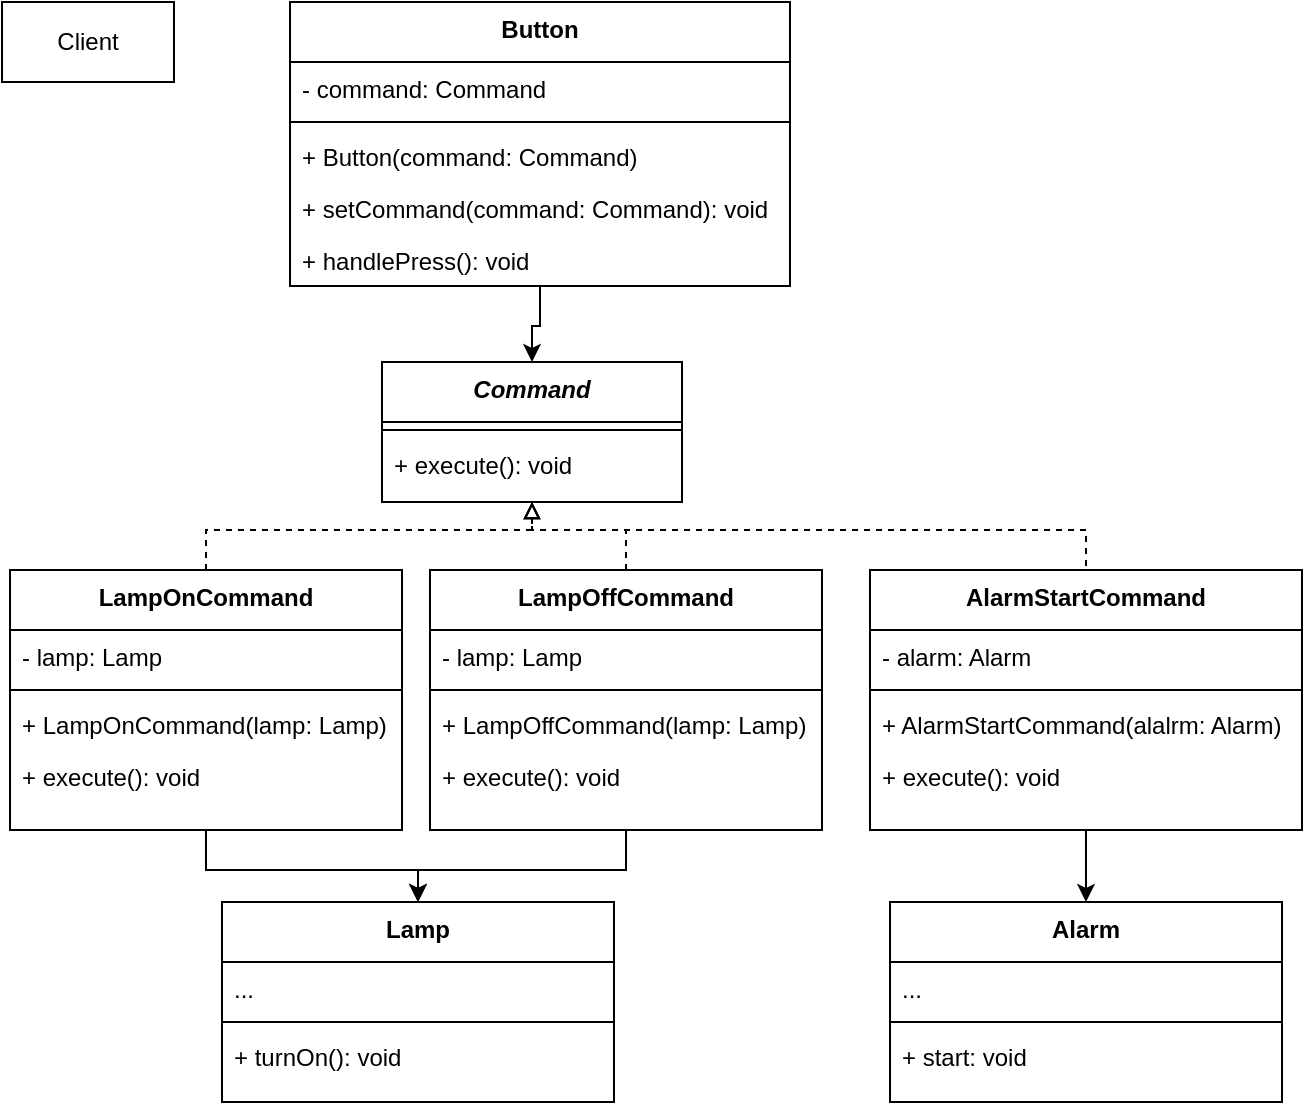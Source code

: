 <mxfile version="21.0.8" type="device"><diagram id="C5RBs43oDa-KdzZeNtuy" name="Page-1"><mxGraphModel dx="1060" dy="657" grid="1" gridSize="10" guides="1" tooltips="1" connect="1" arrows="1" fold="1" page="1" pageScale="1" pageWidth="827" pageHeight="1169" math="0" shadow="0"><root><mxCell id="WIyWlLk6GJQsqaUBKTNV-0"/><mxCell id="WIyWlLk6GJQsqaUBKTNV-1" parent="WIyWlLk6GJQsqaUBKTNV-0"/><mxCell id="qZhmMrZ-X0LNunS78Na6-20" value="Command" style="swimlane;fontStyle=3;align=center;verticalAlign=top;childLayout=stackLayout;horizontal=1;startSize=30;horizontalStack=0;resizeParent=1;resizeLast=0;collapsible=1;marginBottom=0;rounded=0;shadow=0;strokeWidth=1;swimlaneLine=1;" parent="WIyWlLk6GJQsqaUBKTNV-1" vertex="1"><mxGeometry x="210" y="190" width="150" height="70" as="geometry"><mxRectangle x="230" y="140" width="160" height="26" as="alternateBounds"/></mxGeometry></mxCell><mxCell id="qZhmMrZ-X0LNunS78Na6-22" value="" style="line;html=1;strokeWidth=1;align=left;verticalAlign=middle;spacingTop=-1;spacingLeft=3;spacingRight=3;rotatable=0;labelPosition=right;points=[];portConstraint=eastwest;" parent="qZhmMrZ-X0LNunS78Na6-20" vertex="1"><mxGeometry y="30" width="150" height="8" as="geometry"/></mxCell><mxCell id="qZhmMrZ-X0LNunS78Na6-23" value="+ execute(): void" style="text;align=left;verticalAlign=top;spacingLeft=4;spacingRight=4;overflow=hidden;rotatable=0;points=[[0,0.5],[1,0.5]];portConstraint=eastwest;" parent="qZhmMrZ-X0LNunS78Na6-20" vertex="1"><mxGeometry y="38" width="150" height="26" as="geometry"/></mxCell><mxCell id="uOwJzDuOhGrV0ZpOjB7r-35" style="edgeStyle=orthogonalEdgeStyle;rounded=0;orthogonalLoop=1;jettySize=auto;html=1;entryX=0.5;entryY=0;entryDx=0;entryDy=0;" edge="1" parent="WIyWlLk6GJQsqaUBKTNV-1" source="36ecRi3o460ckRlKINug-2" target="qZhmMrZ-X0LNunS78Na6-20"><mxGeometry relative="1" as="geometry"/></mxCell><mxCell id="36ecRi3o460ckRlKINug-2" value="Button" style="swimlane;fontStyle=1;align=center;verticalAlign=top;childLayout=stackLayout;horizontal=1;startSize=30;horizontalStack=0;resizeParent=1;resizeLast=0;collapsible=1;marginBottom=0;rounded=0;shadow=0;strokeWidth=1;swimlaneLine=1;" parent="WIyWlLk6GJQsqaUBKTNV-1" vertex="1"><mxGeometry x="164" y="10" width="250" height="142" as="geometry"><mxRectangle x="230" y="140" width="160" height="26" as="alternateBounds"/></mxGeometry></mxCell><mxCell id="36ecRi3o460ckRlKINug-3" value="- command: Command" style="text;align=left;verticalAlign=top;spacingLeft=4;spacingRight=4;overflow=hidden;rotatable=0;points=[[0,0.5],[1,0.5]];portConstraint=eastwest;" parent="36ecRi3o460ckRlKINug-2" vertex="1"><mxGeometry y="30" width="250" height="26" as="geometry"/></mxCell><mxCell id="36ecRi3o460ckRlKINug-4" value="" style="line;html=1;strokeWidth=1;align=left;verticalAlign=middle;spacingTop=-1;spacingLeft=3;spacingRight=3;rotatable=0;labelPosition=right;points=[];portConstraint=eastwest;" parent="36ecRi3o460ckRlKINug-2" vertex="1"><mxGeometry y="56" width="250" height="8" as="geometry"/></mxCell><mxCell id="36ecRi3o460ckRlKINug-5" value="+ Button(command: Command)" style="text;align=left;verticalAlign=top;spacingLeft=4;spacingRight=4;overflow=hidden;rotatable=0;points=[[0,0.5],[1,0.5]];portConstraint=eastwest;" parent="36ecRi3o460ckRlKINug-2" vertex="1"><mxGeometry y="64" width="250" height="26" as="geometry"/></mxCell><mxCell id="uOwJzDuOhGrV0ZpOjB7r-0" value="+ setCommand(command: Command): void" style="text;align=left;verticalAlign=top;spacingLeft=4;spacingRight=4;overflow=hidden;rotatable=0;points=[[0,0.5],[1,0.5]];portConstraint=eastwest;" vertex="1" parent="36ecRi3o460ckRlKINug-2"><mxGeometry y="90" width="250" height="26" as="geometry"/></mxCell><mxCell id="uOwJzDuOhGrV0ZpOjB7r-1" value="+ handlePress(): void" style="text;align=left;verticalAlign=top;spacingLeft=4;spacingRight=4;overflow=hidden;rotatable=0;points=[[0,0.5],[1,0.5]];portConstraint=eastwest;" vertex="1" parent="36ecRi3o460ckRlKINug-2"><mxGeometry y="116" width="250" height="26" as="geometry"/></mxCell><mxCell id="36ecRi3o460ckRlKINug-8" value="Client" style="rounded=0;whiteSpace=wrap;html=1;" parent="WIyWlLk6GJQsqaUBKTNV-1" vertex="1"><mxGeometry x="20" y="10" width="86" height="40" as="geometry"/></mxCell><mxCell id="uOwJzDuOhGrV0ZpOjB7r-28" style="edgeStyle=orthogonalEdgeStyle;rounded=0;orthogonalLoop=1;jettySize=auto;html=1;entryX=0.5;entryY=1;entryDx=0;entryDy=0;dashed=1;endArrow=block;endFill=0;" edge="1" parent="WIyWlLk6GJQsqaUBKTNV-1" source="uOwJzDuOhGrV0ZpOjB7r-2" target="qZhmMrZ-X0LNunS78Na6-20"><mxGeometry relative="1" as="geometry"><Array as="points"><mxPoint x="122" y="274"/><mxPoint x="285" y="274"/></Array></mxGeometry></mxCell><mxCell id="uOwJzDuOhGrV0ZpOjB7r-32" style="edgeStyle=orthogonalEdgeStyle;rounded=0;orthogonalLoop=1;jettySize=auto;html=1;" edge="1" parent="WIyWlLk6GJQsqaUBKTNV-1" source="uOwJzDuOhGrV0ZpOjB7r-2" target="uOwJzDuOhGrV0ZpOjB7r-19"><mxGeometry relative="1" as="geometry"/></mxCell><mxCell id="uOwJzDuOhGrV0ZpOjB7r-2" value="LampOnCommand&#10;" style="swimlane;fontStyle=1;align=center;verticalAlign=top;childLayout=stackLayout;horizontal=1;startSize=30;horizontalStack=0;resizeParent=1;resizeLast=0;collapsible=1;marginBottom=0;rounded=0;shadow=0;strokeWidth=1;swimlaneLine=1;" vertex="1" parent="WIyWlLk6GJQsqaUBKTNV-1"><mxGeometry x="24" y="294" width="196" height="130" as="geometry"><mxRectangle x="230" y="140" width="160" height="26" as="alternateBounds"/></mxGeometry></mxCell><mxCell id="uOwJzDuOhGrV0ZpOjB7r-3" value="- lamp: Lamp" style="text;align=left;verticalAlign=top;spacingLeft=4;spacingRight=4;overflow=hidden;rotatable=0;points=[[0,0.5],[1,0.5]];portConstraint=eastwest;" vertex="1" parent="uOwJzDuOhGrV0ZpOjB7r-2"><mxGeometry y="30" width="196" height="26" as="geometry"/></mxCell><mxCell id="uOwJzDuOhGrV0ZpOjB7r-4" value="" style="line;html=1;strokeWidth=1;align=left;verticalAlign=middle;spacingTop=-1;spacingLeft=3;spacingRight=3;rotatable=0;labelPosition=right;points=[];portConstraint=eastwest;" vertex="1" parent="uOwJzDuOhGrV0ZpOjB7r-2"><mxGeometry y="56" width="196" height="8" as="geometry"/></mxCell><mxCell id="uOwJzDuOhGrV0ZpOjB7r-5" value="+ LampOnCommand(lamp: Lamp)" style="text;align=left;verticalAlign=top;spacingLeft=4;spacingRight=4;overflow=hidden;rotatable=0;points=[[0,0.5],[1,0.5]];portConstraint=eastwest;" vertex="1" parent="uOwJzDuOhGrV0ZpOjB7r-2"><mxGeometry y="64" width="196" height="26" as="geometry"/></mxCell><mxCell id="uOwJzDuOhGrV0ZpOjB7r-6" value="+ execute(): void" style="text;align=left;verticalAlign=top;spacingLeft=4;spacingRight=4;overflow=hidden;rotatable=0;points=[[0,0.5],[1,0.5]];portConstraint=eastwest;" vertex="1" parent="uOwJzDuOhGrV0ZpOjB7r-2"><mxGeometry y="90" width="196" height="26" as="geometry"/></mxCell><mxCell id="uOwJzDuOhGrV0ZpOjB7r-29" style="edgeStyle=orthogonalEdgeStyle;rounded=0;orthogonalLoop=1;jettySize=auto;html=1;entryX=0.5;entryY=1;entryDx=0;entryDy=0;dashed=1;endArrow=block;endFill=0;" edge="1" parent="WIyWlLk6GJQsqaUBKTNV-1" source="uOwJzDuOhGrV0ZpOjB7r-9" target="qZhmMrZ-X0LNunS78Na6-20"><mxGeometry relative="1" as="geometry"/></mxCell><mxCell id="uOwJzDuOhGrV0ZpOjB7r-33" style="edgeStyle=orthogonalEdgeStyle;rounded=0;orthogonalLoop=1;jettySize=auto;html=1;entryX=0.5;entryY=0;entryDx=0;entryDy=0;" edge="1" parent="WIyWlLk6GJQsqaUBKTNV-1" source="uOwJzDuOhGrV0ZpOjB7r-9" target="uOwJzDuOhGrV0ZpOjB7r-19"><mxGeometry relative="1" as="geometry"/></mxCell><mxCell id="uOwJzDuOhGrV0ZpOjB7r-9" value="LampOffCommand&#10;" style="swimlane;fontStyle=1;align=center;verticalAlign=top;childLayout=stackLayout;horizontal=1;startSize=30;horizontalStack=0;resizeParent=1;resizeLast=0;collapsible=1;marginBottom=0;rounded=0;shadow=0;strokeWidth=1;swimlaneLine=1;" vertex="1" parent="WIyWlLk6GJQsqaUBKTNV-1"><mxGeometry x="234" y="294" width="196" height="130" as="geometry"><mxRectangle x="230" y="140" width="160" height="26" as="alternateBounds"/></mxGeometry></mxCell><mxCell id="uOwJzDuOhGrV0ZpOjB7r-10" value="- lamp: Lamp" style="text;align=left;verticalAlign=top;spacingLeft=4;spacingRight=4;overflow=hidden;rotatable=0;points=[[0,0.5],[1,0.5]];portConstraint=eastwest;" vertex="1" parent="uOwJzDuOhGrV0ZpOjB7r-9"><mxGeometry y="30" width="196" height="26" as="geometry"/></mxCell><mxCell id="uOwJzDuOhGrV0ZpOjB7r-11" value="" style="line;html=1;strokeWidth=1;align=left;verticalAlign=middle;spacingTop=-1;spacingLeft=3;spacingRight=3;rotatable=0;labelPosition=right;points=[];portConstraint=eastwest;" vertex="1" parent="uOwJzDuOhGrV0ZpOjB7r-9"><mxGeometry y="56" width="196" height="8" as="geometry"/></mxCell><mxCell id="uOwJzDuOhGrV0ZpOjB7r-12" value="+ LampOffCommand(lamp: Lamp)" style="text;align=left;verticalAlign=top;spacingLeft=4;spacingRight=4;overflow=hidden;rotatable=0;points=[[0,0.5],[1,0.5]];portConstraint=eastwest;" vertex="1" parent="uOwJzDuOhGrV0ZpOjB7r-9"><mxGeometry y="64" width="196" height="26" as="geometry"/></mxCell><mxCell id="uOwJzDuOhGrV0ZpOjB7r-13" value="+ execute(): void" style="text;align=left;verticalAlign=top;spacingLeft=4;spacingRight=4;overflow=hidden;rotatable=0;points=[[0,0.5],[1,0.5]];portConstraint=eastwest;" vertex="1" parent="uOwJzDuOhGrV0ZpOjB7r-9"><mxGeometry y="90" width="196" height="26" as="geometry"/></mxCell><mxCell id="uOwJzDuOhGrV0ZpOjB7r-31" style="edgeStyle=orthogonalEdgeStyle;rounded=0;orthogonalLoop=1;jettySize=auto;html=1;dashed=1;endArrow=block;endFill=0;" edge="1" parent="WIyWlLk6GJQsqaUBKTNV-1"><mxGeometry relative="1" as="geometry"><mxPoint x="562" y="298" as="sourcePoint"/><mxPoint x="285" y="260" as="targetPoint"/><Array as="points"><mxPoint x="562" y="274"/><mxPoint x="285" y="274"/></Array></mxGeometry></mxCell><mxCell id="uOwJzDuOhGrV0ZpOjB7r-34" style="edgeStyle=orthogonalEdgeStyle;rounded=0;orthogonalLoop=1;jettySize=auto;html=1;entryX=0.5;entryY=0;entryDx=0;entryDy=0;" edge="1" parent="WIyWlLk6GJQsqaUBKTNV-1" source="uOwJzDuOhGrV0ZpOjB7r-14" target="uOwJzDuOhGrV0ZpOjB7r-24"><mxGeometry relative="1" as="geometry"/></mxCell><mxCell id="uOwJzDuOhGrV0ZpOjB7r-14" value="AlarmStartCommand" style="swimlane;fontStyle=1;align=center;verticalAlign=top;childLayout=stackLayout;horizontal=1;startSize=30;horizontalStack=0;resizeParent=1;resizeLast=0;collapsible=1;marginBottom=0;rounded=0;shadow=0;strokeWidth=1;swimlaneLine=1;" vertex="1" parent="WIyWlLk6GJQsqaUBKTNV-1"><mxGeometry x="454" y="294" width="216" height="130" as="geometry"><mxRectangle x="230" y="140" width="160" height="26" as="alternateBounds"/></mxGeometry></mxCell><mxCell id="uOwJzDuOhGrV0ZpOjB7r-15" value="- alarm: Alarm" style="text;align=left;verticalAlign=top;spacingLeft=4;spacingRight=4;overflow=hidden;rotatable=0;points=[[0,0.5],[1,0.5]];portConstraint=eastwest;" vertex="1" parent="uOwJzDuOhGrV0ZpOjB7r-14"><mxGeometry y="30" width="216" height="26" as="geometry"/></mxCell><mxCell id="uOwJzDuOhGrV0ZpOjB7r-16" value="" style="line;html=1;strokeWidth=1;align=left;verticalAlign=middle;spacingTop=-1;spacingLeft=3;spacingRight=3;rotatable=0;labelPosition=right;points=[];portConstraint=eastwest;" vertex="1" parent="uOwJzDuOhGrV0ZpOjB7r-14"><mxGeometry y="56" width="216" height="8" as="geometry"/></mxCell><mxCell id="uOwJzDuOhGrV0ZpOjB7r-17" value="+ AlarmStartCommand(alalrm: Alarm)" style="text;align=left;verticalAlign=top;spacingLeft=4;spacingRight=4;overflow=hidden;rotatable=0;points=[[0,0.5],[1,0.5]];portConstraint=eastwest;" vertex="1" parent="uOwJzDuOhGrV0ZpOjB7r-14"><mxGeometry y="64" width="216" height="26" as="geometry"/></mxCell><mxCell id="uOwJzDuOhGrV0ZpOjB7r-18" value="+ execute(): void" style="text;align=left;verticalAlign=top;spacingLeft=4;spacingRight=4;overflow=hidden;rotatable=0;points=[[0,0.5],[1,0.5]];portConstraint=eastwest;" vertex="1" parent="uOwJzDuOhGrV0ZpOjB7r-14"><mxGeometry y="90" width="216" height="26" as="geometry"/></mxCell><mxCell id="uOwJzDuOhGrV0ZpOjB7r-19" value="Lamp" style="swimlane;fontStyle=1;align=center;verticalAlign=top;childLayout=stackLayout;horizontal=1;startSize=30;horizontalStack=0;resizeParent=1;resizeLast=0;collapsible=1;marginBottom=0;rounded=0;shadow=0;strokeWidth=1;swimlaneLine=1;" vertex="1" parent="WIyWlLk6GJQsqaUBKTNV-1"><mxGeometry x="130" y="460" width="196" height="100" as="geometry"><mxRectangle x="230" y="140" width="160" height="26" as="alternateBounds"/></mxGeometry></mxCell><mxCell id="uOwJzDuOhGrV0ZpOjB7r-20" value="..." style="text;align=left;verticalAlign=top;spacingLeft=4;spacingRight=4;overflow=hidden;rotatable=0;points=[[0,0.5],[1,0.5]];portConstraint=eastwest;" vertex="1" parent="uOwJzDuOhGrV0ZpOjB7r-19"><mxGeometry y="30" width="196" height="26" as="geometry"/></mxCell><mxCell id="uOwJzDuOhGrV0ZpOjB7r-21" value="" style="line;html=1;strokeWidth=1;align=left;verticalAlign=middle;spacingTop=-1;spacingLeft=3;spacingRight=3;rotatable=0;labelPosition=right;points=[];portConstraint=eastwest;" vertex="1" parent="uOwJzDuOhGrV0ZpOjB7r-19"><mxGeometry y="56" width="196" height="8" as="geometry"/></mxCell><mxCell id="uOwJzDuOhGrV0ZpOjB7r-22" value="+ turnOn(): void" style="text;align=left;verticalAlign=top;spacingLeft=4;spacingRight=4;overflow=hidden;rotatable=0;points=[[0,0.5],[1,0.5]];portConstraint=eastwest;" vertex="1" parent="uOwJzDuOhGrV0ZpOjB7r-19"><mxGeometry y="64" width="196" height="26" as="geometry"/></mxCell><mxCell id="uOwJzDuOhGrV0ZpOjB7r-24" value="Alarm" style="swimlane;fontStyle=1;align=center;verticalAlign=top;childLayout=stackLayout;horizontal=1;startSize=30;horizontalStack=0;resizeParent=1;resizeLast=0;collapsible=1;marginBottom=0;rounded=0;shadow=0;strokeWidth=1;swimlaneLine=1;" vertex="1" parent="WIyWlLk6GJQsqaUBKTNV-1"><mxGeometry x="464" y="460" width="196" height="100" as="geometry"><mxRectangle x="230" y="140" width="160" height="26" as="alternateBounds"/></mxGeometry></mxCell><mxCell id="uOwJzDuOhGrV0ZpOjB7r-25" value="..." style="text;align=left;verticalAlign=top;spacingLeft=4;spacingRight=4;overflow=hidden;rotatable=0;points=[[0,0.5],[1,0.5]];portConstraint=eastwest;" vertex="1" parent="uOwJzDuOhGrV0ZpOjB7r-24"><mxGeometry y="30" width="196" height="26" as="geometry"/></mxCell><mxCell id="uOwJzDuOhGrV0ZpOjB7r-26" value="" style="line;html=1;strokeWidth=1;align=left;verticalAlign=middle;spacingTop=-1;spacingLeft=3;spacingRight=3;rotatable=0;labelPosition=right;points=[];portConstraint=eastwest;" vertex="1" parent="uOwJzDuOhGrV0ZpOjB7r-24"><mxGeometry y="56" width="196" height="8" as="geometry"/></mxCell><mxCell id="uOwJzDuOhGrV0ZpOjB7r-27" value="+ start: void" style="text;align=left;verticalAlign=top;spacingLeft=4;spacingRight=4;overflow=hidden;rotatable=0;points=[[0,0.5],[1,0.5]];portConstraint=eastwest;" vertex="1" parent="uOwJzDuOhGrV0ZpOjB7r-24"><mxGeometry y="64" width="196" height="26" as="geometry"/></mxCell></root></mxGraphModel></diagram></mxfile>